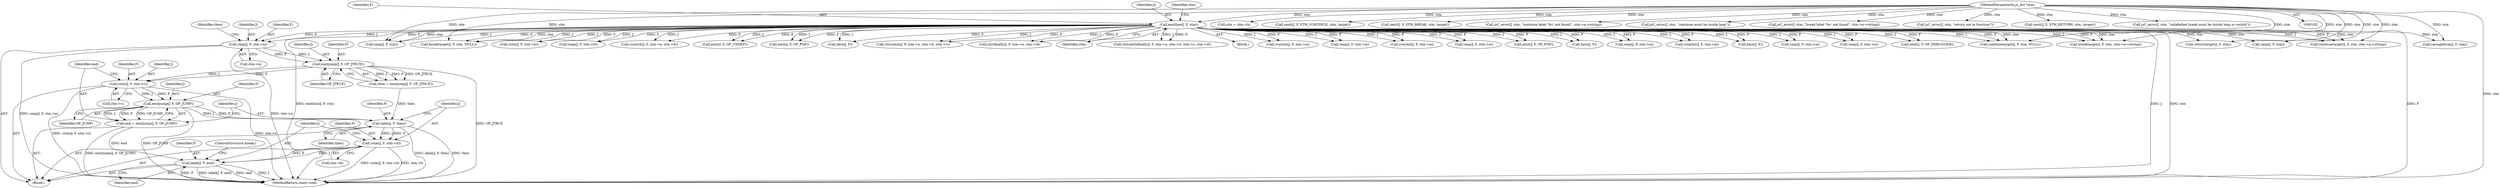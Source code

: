 digraph "0_ghostscript_5008105780c0b0182ea6eda83ad5598f225be3ee@pointer" {
"1000171" [label="(Call,cstm(J, F, stm->c))"];
"1000167" [label="(Call,emitjump(J, F, OP_JTRUE))"];
"1000159" [label="(Call,cexp(J, F, stm->a))"];
"1000111" [label="(Call,emitline(J, F, stm))"];
"1000104" [label="(MethodParameterIn,js_Ast *stm)"];
"1000179" [label="(Call,emitjump(J, F, OP_JUMP))"];
"1000177" [label="(Call,end = emitjump(J, F, OP_JUMP))"];
"1000193" [label="(Call,label(J, F, end))"];
"1000183" [label="(Call,label(J, F, then))"];
"1000187" [label="(Call,cstm(J, F, stm->b))"];
"1000561" [label="(Call,breaktarget(J, F, stm, stm->a->string))"];
"1000160" [label="(Identifier,J)"];
"1000647" [label="(Call,continuetarget(J, F, stm, NULL))"];
"1000193" [label="(Call,label(J, F, end))"];
"1000513" [label="(Call,cstm(J, F, stm->b))"];
"1000195" [label="(Identifier,F)"];
"1000104" [label="(MethodParameterIn,js_Ast *stm)"];
"1000414" [label="(Call,cexp(J, F, stm->b))"];
"1000492" [label="(Call,cswitch(J, F, stm->a, stm->b))"];
"1000622" [label="(Call,continuetarget(J, F, stm, stm->a->string))"];
"1000687" [label="(Call,emit(J, F, OP_UNDEF))"];
"1000185" [label="(Identifier,F)"];
"1000693" [label="(Call,returntarget(J, F, stm))"];
"1000819" [label="(Call,cexp(J, F, stm))"];
"1000187" [label="(Call,cstm(J, F, stm->b))"];
"1000815" [label="(Call,emit(J, F, OP_POP))"];
"1000179" [label="(Call,emitjump(J, F, OP_JUMP))"];
"1000221" [label="(ControlStructure,break;)"];
"1000225" [label="(Call,here(J, F))"];
"1000779" [label="(Call,ctrycatch(J, F, stm->a, stm->b, stm->c))"];
"1000793" [label="(Call,ctryfinally(J, F, stm->a, stm->d))"];
"1000172" [label="(Identifier,J)"];
"1000158" [label="(Block,)"];
"1000183" [label="(Call,label(J, F, then))"];
"1000114" [label="(Identifier,stm)"];
"1000178" [label="(Identifier,end)"];
"1000113" [label="(Identifier,F)"];
"1000525" [label="(Call,stm = stm->b)"];
"1000834" [label="(MethodReturn,static void)"];
"1000112" [label="(Identifier,J)"];
"1000177" [label="(Call,end = emitjump(J, F, OP_JUMP))"];
"1000763" [label="(Call,ctrycatchfinally(J, F, stm->a, stm->b, stm->c, stm->d))"];
"1000105" [label="(Block,)"];
"1000168" [label="(Identifier,J)"];
"1000146" [label="(Call,cvarinit(J, F, stm->a))"];
"1000716" [label="(Call,cexp(J, F, stm->a))"];
"1000659" [label="(Call,cexit(J, F, STM_CONTINUE, stm, target))"];
"1000162" [label="(Call,stm->a)"];
"1000171" [label="(Call,cstm(J, F, stm->c))"];
"1000314" [label="(Call,cvarinit(J, F, stm->a))"];
"1000180" [label="(Identifier,J)"];
"1000169" [label="(Identifier,F)"];
"1000196" [label="(Identifier,end)"];
"1000194" [label="(Identifier,J)"];
"1000161" [label="(Identifier,F)"];
"1000598" [label="(Call,cexit(J, F, STM_BREAK, stm, target))"];
"1000634" [label="(Call,jsC_error(J, stm, \"continue label '%s' not found\", stm->a->string))"];
"1000199" [label="(Call,cexp(J, F, stm->a))"];
"1000825" [label="(Call,cexp(J, F, stm))"];
"1000190" [label="(Call,stm->b)"];
"1000111" [label="(Call,emitline(J, F, stm))"];
"1000586" [label="(Call,breaktarget(J, F, stm, NULL))"];
"1000174" [label="(Call,stm->c)"];
"1000655" [label="(Call,jsC_error(J, stm, \"continue must be inside loop\"))"];
"1000136" [label="(Call,emit(J, F, OP_POP))"];
"1000188" [label="(Identifier,J)"];
"1000181" [label="(Identifier,F)"];
"1000573" [label="(Call,jsC_error(J, stm, \"break label '%s' not found\", stm->a->string))"];
"1000184" [label="(Identifier,J)"];
"1000159" [label="(Call,cexp(J, F, stm->a))"];
"1000264" [label="(Call,here(J, F))"];
"1000117" [label="(Identifier,stm)"];
"1000680" [label="(Call,cexp(J, F, stm->a))"];
"1000123" [label="(Call,cstmlist(J, F, stm->a))"];
"1000166" [label="(Identifier,then)"];
"1000700" [label="(Call,jsC_error(J, stm, \"return not in function\"))"];
"1000704" [label="(Call,cexit(J, F, STM_RETURN, stm, target))"];
"1000182" [label="(Identifier,OP_JUMP)"];
"1000165" [label="(Call,then = emitjump(J, F, OP_JTRUE))"];
"1000189" [label="(Identifier,F)"];
"1000594" [label="(Call,jsC_error(J, stm, \"unlabelled break must be inside loop or switch\"))"];
"1000339" [label="(Call,here(J, F))"];
"1000173" [label="(Identifier,F)"];
"1000170" [label="(Identifier,OP_JTRUE)"];
"1000327" [label="(Call,cexp(J, F, stm->a))"];
"1000728" [label="(Call,cexp(J, F, stm->a))"];
"1000167" [label="(Call,emitjump(J, F, OP_JTRUE))"];
"1000440" [label="(Call,cassignforin(J, F, stm))"];
"1000804" [label="(Call,emit(J, F, OP_DEBUGGER))"];
"1000186" [label="(Identifier,then)"];
"1000171" -> "1000158"  [label="AST: "];
"1000171" -> "1000174"  [label="CFG: "];
"1000172" -> "1000171"  [label="AST: "];
"1000173" -> "1000171"  [label="AST: "];
"1000174" -> "1000171"  [label="AST: "];
"1000178" -> "1000171"  [label="CFG: "];
"1000171" -> "1000834"  [label="DDG: cstm(J, F, stm->c)"];
"1000171" -> "1000834"  [label="DDG: stm->c"];
"1000167" -> "1000171"  [label="DDG: J"];
"1000167" -> "1000171"  [label="DDG: F"];
"1000171" -> "1000179"  [label="DDG: J"];
"1000171" -> "1000179"  [label="DDG: F"];
"1000167" -> "1000165"  [label="AST: "];
"1000167" -> "1000170"  [label="CFG: "];
"1000168" -> "1000167"  [label="AST: "];
"1000169" -> "1000167"  [label="AST: "];
"1000170" -> "1000167"  [label="AST: "];
"1000165" -> "1000167"  [label="CFG: "];
"1000167" -> "1000834"  [label="DDG: OP_JTRUE"];
"1000167" -> "1000165"  [label="DDG: J"];
"1000167" -> "1000165"  [label="DDG: F"];
"1000167" -> "1000165"  [label="DDG: OP_JTRUE"];
"1000159" -> "1000167"  [label="DDG: J"];
"1000159" -> "1000167"  [label="DDG: F"];
"1000159" -> "1000158"  [label="AST: "];
"1000159" -> "1000162"  [label="CFG: "];
"1000160" -> "1000159"  [label="AST: "];
"1000161" -> "1000159"  [label="AST: "];
"1000162" -> "1000159"  [label="AST: "];
"1000166" -> "1000159"  [label="CFG: "];
"1000159" -> "1000834"  [label="DDG: cexp(J, F, stm->a)"];
"1000159" -> "1000834"  [label="DDG: stm->a"];
"1000111" -> "1000159"  [label="DDG: J"];
"1000111" -> "1000159"  [label="DDG: F"];
"1000111" -> "1000105"  [label="AST: "];
"1000111" -> "1000114"  [label="CFG: "];
"1000112" -> "1000111"  [label="AST: "];
"1000113" -> "1000111"  [label="AST: "];
"1000114" -> "1000111"  [label="AST: "];
"1000117" -> "1000111"  [label="CFG: "];
"1000111" -> "1000834"  [label="DDG: stm"];
"1000111" -> "1000834"  [label="DDG: J"];
"1000111" -> "1000834"  [label="DDG: F"];
"1000111" -> "1000834"  [label="DDG: emitline(J, F, stm)"];
"1000104" -> "1000111"  [label="DDG: stm"];
"1000111" -> "1000123"  [label="DDG: J"];
"1000111" -> "1000123"  [label="DDG: F"];
"1000111" -> "1000136"  [label="DDG: J"];
"1000111" -> "1000136"  [label="DDG: F"];
"1000111" -> "1000146"  [label="DDG: J"];
"1000111" -> "1000146"  [label="DDG: F"];
"1000111" -> "1000199"  [label="DDG: J"];
"1000111" -> "1000199"  [label="DDG: F"];
"1000111" -> "1000225"  [label="DDG: J"];
"1000111" -> "1000225"  [label="DDG: F"];
"1000111" -> "1000264"  [label="DDG: J"];
"1000111" -> "1000264"  [label="DDG: F"];
"1000111" -> "1000314"  [label="DDG: J"];
"1000111" -> "1000314"  [label="DDG: F"];
"1000111" -> "1000327"  [label="DDG: J"];
"1000111" -> "1000327"  [label="DDG: F"];
"1000111" -> "1000339"  [label="DDG: J"];
"1000111" -> "1000339"  [label="DDG: F"];
"1000111" -> "1000414"  [label="DDG: J"];
"1000111" -> "1000414"  [label="DDG: F"];
"1000111" -> "1000440"  [label="DDG: stm"];
"1000111" -> "1000492"  [label="DDG: J"];
"1000111" -> "1000492"  [label="DDG: F"];
"1000111" -> "1000513"  [label="DDG: J"];
"1000111" -> "1000513"  [label="DDG: F"];
"1000111" -> "1000561"  [label="DDG: J"];
"1000111" -> "1000561"  [label="DDG: F"];
"1000111" -> "1000561"  [label="DDG: stm"];
"1000111" -> "1000586"  [label="DDG: J"];
"1000111" -> "1000586"  [label="DDG: F"];
"1000111" -> "1000586"  [label="DDG: stm"];
"1000111" -> "1000622"  [label="DDG: J"];
"1000111" -> "1000622"  [label="DDG: F"];
"1000111" -> "1000622"  [label="DDG: stm"];
"1000111" -> "1000647"  [label="DDG: J"];
"1000111" -> "1000647"  [label="DDG: F"];
"1000111" -> "1000647"  [label="DDG: stm"];
"1000111" -> "1000680"  [label="DDG: J"];
"1000111" -> "1000680"  [label="DDG: F"];
"1000111" -> "1000687"  [label="DDG: J"];
"1000111" -> "1000687"  [label="DDG: F"];
"1000111" -> "1000693"  [label="DDG: stm"];
"1000111" -> "1000716"  [label="DDG: J"];
"1000111" -> "1000716"  [label="DDG: F"];
"1000111" -> "1000728"  [label="DDG: J"];
"1000111" -> "1000728"  [label="DDG: F"];
"1000111" -> "1000763"  [label="DDG: J"];
"1000111" -> "1000763"  [label="DDG: F"];
"1000111" -> "1000779"  [label="DDG: J"];
"1000111" -> "1000779"  [label="DDG: F"];
"1000111" -> "1000793"  [label="DDG: J"];
"1000111" -> "1000793"  [label="DDG: F"];
"1000111" -> "1000804"  [label="DDG: J"];
"1000111" -> "1000804"  [label="DDG: F"];
"1000111" -> "1000815"  [label="DDG: J"];
"1000111" -> "1000815"  [label="DDG: F"];
"1000111" -> "1000819"  [label="DDG: stm"];
"1000111" -> "1000825"  [label="DDG: J"];
"1000111" -> "1000825"  [label="DDG: F"];
"1000111" -> "1000825"  [label="DDG: stm"];
"1000104" -> "1000102"  [label="AST: "];
"1000104" -> "1000834"  [label="DDG: stm"];
"1000104" -> "1000440"  [label="DDG: stm"];
"1000104" -> "1000525"  [label="DDG: stm"];
"1000104" -> "1000561"  [label="DDG: stm"];
"1000104" -> "1000573"  [label="DDG: stm"];
"1000104" -> "1000586"  [label="DDG: stm"];
"1000104" -> "1000594"  [label="DDG: stm"];
"1000104" -> "1000598"  [label="DDG: stm"];
"1000104" -> "1000622"  [label="DDG: stm"];
"1000104" -> "1000634"  [label="DDG: stm"];
"1000104" -> "1000647"  [label="DDG: stm"];
"1000104" -> "1000655"  [label="DDG: stm"];
"1000104" -> "1000659"  [label="DDG: stm"];
"1000104" -> "1000693"  [label="DDG: stm"];
"1000104" -> "1000700"  [label="DDG: stm"];
"1000104" -> "1000704"  [label="DDG: stm"];
"1000104" -> "1000819"  [label="DDG: stm"];
"1000104" -> "1000825"  [label="DDG: stm"];
"1000179" -> "1000177"  [label="AST: "];
"1000179" -> "1000182"  [label="CFG: "];
"1000180" -> "1000179"  [label="AST: "];
"1000181" -> "1000179"  [label="AST: "];
"1000182" -> "1000179"  [label="AST: "];
"1000177" -> "1000179"  [label="CFG: "];
"1000179" -> "1000834"  [label="DDG: OP_JUMP"];
"1000179" -> "1000177"  [label="DDG: J"];
"1000179" -> "1000177"  [label="DDG: F"];
"1000179" -> "1000177"  [label="DDG: OP_JUMP"];
"1000179" -> "1000183"  [label="DDG: J"];
"1000179" -> "1000183"  [label="DDG: F"];
"1000177" -> "1000158"  [label="AST: "];
"1000178" -> "1000177"  [label="AST: "];
"1000184" -> "1000177"  [label="CFG: "];
"1000177" -> "1000834"  [label="DDG: emitjump(J, F, OP_JUMP)"];
"1000177" -> "1000193"  [label="DDG: end"];
"1000193" -> "1000158"  [label="AST: "];
"1000193" -> "1000196"  [label="CFG: "];
"1000194" -> "1000193"  [label="AST: "];
"1000195" -> "1000193"  [label="AST: "];
"1000196" -> "1000193"  [label="AST: "];
"1000221" -> "1000193"  [label="CFG: "];
"1000193" -> "1000834"  [label="DDG: J"];
"1000193" -> "1000834"  [label="DDG: F"];
"1000193" -> "1000834"  [label="DDG: label(J, F, end)"];
"1000193" -> "1000834"  [label="DDG: end"];
"1000187" -> "1000193"  [label="DDG: J"];
"1000187" -> "1000193"  [label="DDG: F"];
"1000183" -> "1000158"  [label="AST: "];
"1000183" -> "1000186"  [label="CFG: "];
"1000184" -> "1000183"  [label="AST: "];
"1000185" -> "1000183"  [label="AST: "];
"1000186" -> "1000183"  [label="AST: "];
"1000188" -> "1000183"  [label="CFG: "];
"1000183" -> "1000834"  [label="DDG: then"];
"1000183" -> "1000834"  [label="DDG: label(J, F, then)"];
"1000165" -> "1000183"  [label="DDG: then"];
"1000183" -> "1000187"  [label="DDG: J"];
"1000183" -> "1000187"  [label="DDG: F"];
"1000187" -> "1000158"  [label="AST: "];
"1000187" -> "1000190"  [label="CFG: "];
"1000188" -> "1000187"  [label="AST: "];
"1000189" -> "1000187"  [label="AST: "];
"1000190" -> "1000187"  [label="AST: "];
"1000194" -> "1000187"  [label="CFG: "];
"1000187" -> "1000834"  [label="DDG: cstm(J, F, stm->b)"];
"1000187" -> "1000834"  [label="DDG: stm->b"];
}
